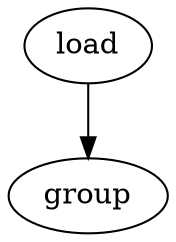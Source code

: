 digraph graph1 {
    graph [pigScript=" a = load 'a' as (field1: long, field2: tuple(inner1 : bytearray, inner2 : float) ) ;
                       b = group a by field2; "] ;

    load [key="10", type="LOLoad", schema="field1: long, field2: tuple(inner1 : bytearray, inner2 : float)"] ;
    group [key="20", type="LOCogroup" , schema="group: chararray,a: bag{ tuple1:tuple(field1: long,field2: tuple(inner1: bytearray,inner2: integer))}"] ;

    load -> group ;
}